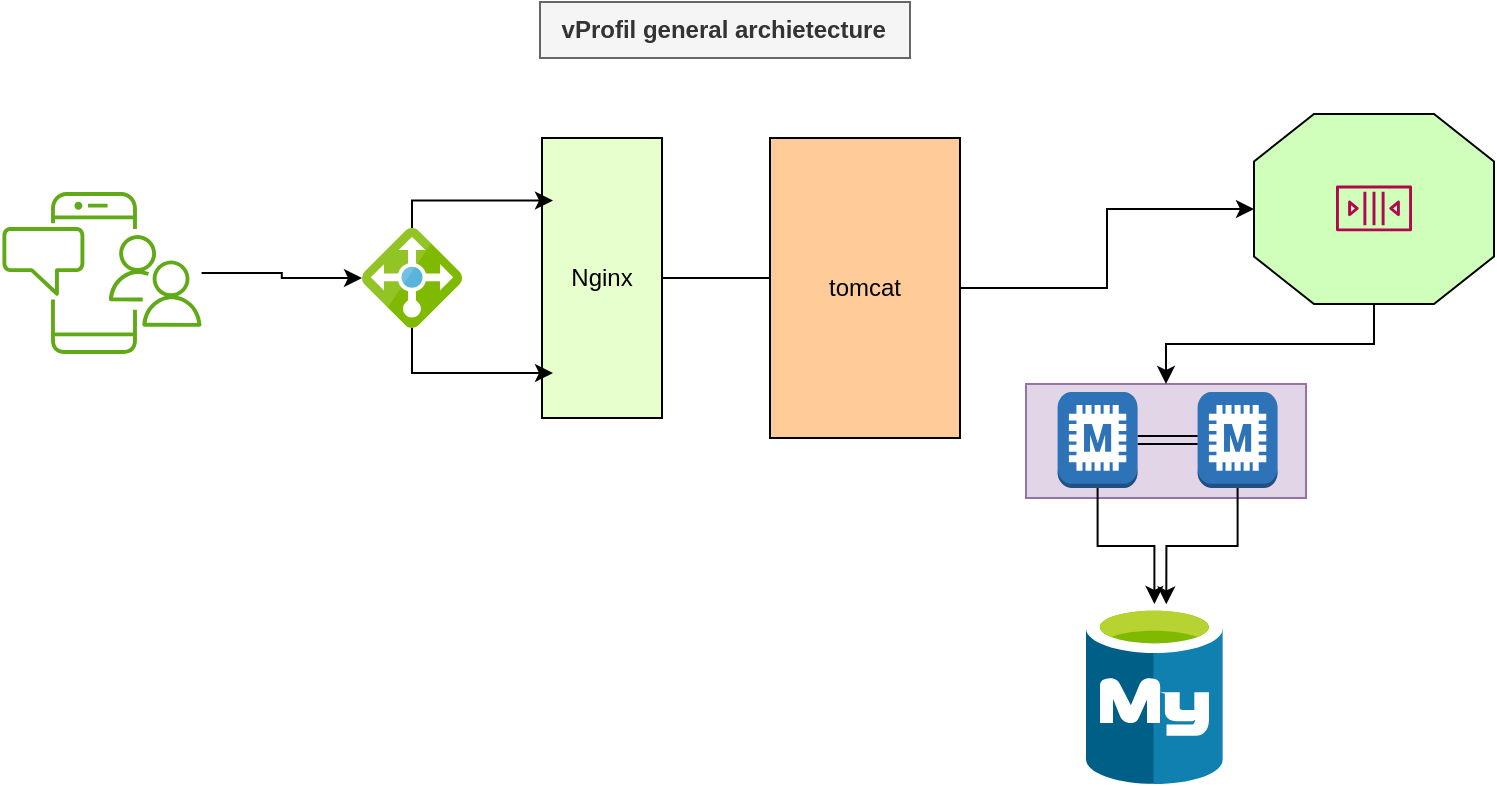 <mxfile version="21.1.8" type="github" pages="3">
  <diagram id="Ht1M8jgEwFfnCIfOTk4-" name="vprofile general arch">
    <mxGraphModel dx="1793" dy="1071" grid="0" gridSize="10" guides="1" tooltips="1" connect="1" arrows="1" fold="1" page="1" pageScale="1" pageWidth="1169" pageHeight="827" math="0" shadow="0">
      <root>
        <mxCell id="0" />
        <mxCell id="1" parent="0" />
        <mxCell id="qDzXl6AaSdnfSaJlsPO--55" value="" style="edgeStyle=orthogonalEdgeStyle;rounded=0;orthogonalLoop=1;jettySize=auto;html=1;" parent="1" source="UEzPUAAOIrF-is8g5C7q-110" target="qDzXl6AaSdnfSaJlsPO--54" edge="1">
          <mxGeometry relative="1" as="geometry" />
        </mxCell>
        <mxCell id="UEzPUAAOIrF-is8g5C7q-110" value="data lake console" style="outlineConnect=0;dashed=0;verticalLabelPosition=bottom;verticalAlign=top;align=center;html=1;fontSize=12;fontStyle=0;aspect=fixed;shape=mxgraph.aws4.illustration_notification;pointerEvents=1;labelBackgroundColor=#ffffff;fillColor=#60a917;strokeColor=#2D7600;fontColor=#ffffff;" parent="1" vertex="1">
          <mxGeometry x="186" y="197" width="100" height="81" as="geometry" />
        </mxCell>
        <mxCell id="qDzXl6AaSdnfSaJlsPO--38" value="" style="group" parent="1" vertex="1" connectable="0">
          <mxGeometry x="812" y="158" width="120" height="95" as="geometry" />
        </mxCell>
        <mxCell id="qDzXl6AaSdnfSaJlsPO--25" value="" style="verticalLabelPosition=bottom;verticalAlign=top;html=1;shape=mxgraph.basic.polygon;polyCoords=[[0.25,0],[0.75,0],[1,0.25],[1,0.75],[0.75,1],[0.25,1],[0,0.75],[0,0.25]];polyline=0;fillColor=#CFFFBA;" parent="qDzXl6AaSdnfSaJlsPO--38" vertex="1">
          <mxGeometry width="120.0" height="95" as="geometry" />
        </mxCell>
        <mxCell id="qDzXl6AaSdnfSaJlsPO--26" value="" style="html=1;overflow=block;blockSpacing=1;whiteSpace=wrap;shape=image;fontSize=13;spacing=0;strokeColor=none;strokeOpacity=100;strokeWidth=0;image=https://images.lucid.app/images/5300f3ca-2b64-4451-aa08-53054fb2879f/content;imageAspect=0;lucidId=Dx_LhodISU7r;" parent="qDzXl6AaSdnfSaJlsPO--38" vertex="1">
          <mxGeometry x="15.0" y="11.99" width="90" height="26.748" as="geometry" />
        </mxCell>
        <mxCell id="qDzXl6AaSdnfSaJlsPO--27" value="" style="html=1;overflow=block;blockSpacing=1;whiteSpace=wrap;shape=image;fontSize=13;spacing=0;strokeColor=none;strokeOpacity=100;strokeWidth=0;image=https://images.lucid.app/images/5300f3ca-2b64-4451-aa08-53054fb2879f/content;imageAspect=0;lucidId=Dx_LhodISU7r;" parent="qDzXl6AaSdnfSaJlsPO--38" vertex="1">
          <mxGeometry x="15.0" y="56.032" width="90" height="26.748" as="geometry" />
        </mxCell>
        <mxCell id="qDzXl6AaSdnfSaJlsPO--52" value="" style="sketch=0;outlineConnect=0;fontColor=#232F3E;gradientColor=none;fillColor=#B0084D;strokeColor=none;dashed=0;verticalLabelPosition=bottom;verticalAlign=top;align=center;html=1;fontSize=12;fontStyle=0;aspect=fixed;pointerEvents=1;shape=mxgraph.aws4.queue;" parent="qDzXl6AaSdnfSaJlsPO--38" vertex="1">
          <mxGeometry x="40.996" y="35.765" width="38.018" height="22.909" as="geometry" />
        </mxCell>
        <mxCell id="qDzXl6AaSdnfSaJlsPO--39" value="" style="group" parent="1" vertex="1" connectable="0">
          <mxGeometry x="456" y="170" width="60" height="140" as="geometry" />
        </mxCell>
        <mxCell id="qDzXl6AaSdnfSaJlsPO--37" value="" style="group;fillColor=#99FFFF;container=0;" parent="qDzXl6AaSdnfSaJlsPO--39" vertex="1" connectable="0">
          <mxGeometry width="60" height="140" as="geometry" />
        </mxCell>
        <mxCell id="qDzXl6AaSdnfSaJlsPO--61" style="edgeStyle=orthogonalEdgeStyle;rounded=0;orthogonalLoop=1;jettySize=auto;html=1;" parent="qDzXl6AaSdnfSaJlsPO--39" source="qDzXl6AaSdnfSaJlsPO--33" edge="1">
          <mxGeometry relative="1" as="geometry">
            <mxPoint x="160" y="70" as="targetPoint" />
          </mxGeometry>
        </mxCell>
        <mxCell id="qDzXl6AaSdnfSaJlsPO--33" value="Nginx" style="rounded=0;whiteSpace=wrap;html=1;container=0;fillColor=#E6FFCC;" parent="qDzXl6AaSdnfSaJlsPO--39" vertex="1">
          <mxGeometry width="60" height="140" as="geometry" />
        </mxCell>
        <mxCell id="qDzXl6AaSdnfSaJlsPO--34" value="" style="html=1;overflow=block;blockSpacing=1;whiteSpace=wrap;shape=image;fontSize=13;spacing=0;strokeColor=none;strokeOpacity=100;strokeWidth=0;image=https://images.lucid.app/images/f06174b3-3234-4e07-870f-1be48ffbf857/content;imageAspect=0;lucidId=fR_Ll.q9rQMU;container=0;" parent="qDzXl6AaSdnfSaJlsPO--39" vertex="1">
          <mxGeometry x="5.5" y="77.75" width="49" height="53" as="geometry" />
        </mxCell>
        <mxCell id="qDzXl6AaSdnfSaJlsPO--35" value="" style="html=1;overflow=block;blockSpacing=1;whiteSpace=wrap;shape=image;fontSize=13;spacing=0;strokeColor=none;strokeOpacity=100;strokeWidth=0;image=https://images.lucid.app/images/f06174b3-3234-4e07-870f-1be48ffbf857/content;imageAspect=0;lucidId=fR_Ll.q9rQMU;container=0;" parent="qDzXl6AaSdnfSaJlsPO--39" vertex="1">
          <mxGeometry x="5.5" y="10" width="49" height="42.5" as="geometry" />
        </mxCell>
        <mxCell id="qDzXl6AaSdnfSaJlsPO--40" value="" style="group" parent="1" vertex="1" connectable="0">
          <mxGeometry x="570" y="170" width="95" height="150" as="geometry" />
        </mxCell>
        <mxCell id="qDzXl6AaSdnfSaJlsPO--20" value="" style="group;fillColor=#99CCFF;container=0;" parent="qDzXl6AaSdnfSaJlsPO--40" vertex="1" connectable="0">
          <mxGeometry width="95" height="150" as="geometry" />
        </mxCell>
        <mxCell id="qDzXl6AaSdnfSaJlsPO--15" value="tomcat" style="rounded=0;whiteSpace=wrap;html=1;fillColor=#FFCC99;" parent="qDzXl6AaSdnfSaJlsPO--40" vertex="1">
          <mxGeometry width="95" height="150" as="geometry" />
        </mxCell>
        <mxCell id="qDzXl6AaSdnfSaJlsPO--16" value="" style="html=1;overflow=block;blockSpacing=1;whiteSpace=wrap;shape=image;fontSize=13;spacing=0;strokeColor=none;strokeOpacity=100;strokeWidth=0;image=https://images.lucid.app/images/cee71914-ab3a-496f-8bbd-726f49341dd3/content;imageAspect=0;lucidId=2N_LqRLpsB~F;" parent="qDzXl6AaSdnfSaJlsPO--40" vertex="1">
          <mxGeometry x="10" y="10" width="75" height="53" as="geometry" />
        </mxCell>
        <mxCell id="qDzXl6AaSdnfSaJlsPO--17" value="" style="html=1;overflow=block;blockSpacing=1;whiteSpace=wrap;shape=image;fontSize=13;spacing=0;strokeColor=none;strokeOpacity=100;strokeWidth=0;image=https://images.lucid.app/images/cee71914-ab3a-496f-8bbd-726f49341dd3/content;imageAspect=0;lucidId=2N_LqRLpsB~F;" parent="qDzXl6AaSdnfSaJlsPO--40" vertex="1">
          <mxGeometry x="10" y="97" width="75" height="53" as="geometry" />
        </mxCell>
        <mxCell id="qDzXl6AaSdnfSaJlsPO--48" value="" style="image;sketch=0;aspect=fixed;html=1;points=[];align=center;fontSize=12;image=img/lib/mscae/Azure_Database_for_MySQL_servers.svg;" parent="1" vertex="1">
          <mxGeometry x="728" y="403" width="68.4" height="90" as="geometry" />
        </mxCell>
        <mxCell id="qDzXl6AaSdnfSaJlsPO--56" style="edgeStyle=orthogonalEdgeStyle;rounded=0;orthogonalLoop=1;jettySize=auto;html=1;entryX=0;entryY=0.5;entryDx=0;entryDy=0;" parent="1" source="qDzXl6AaSdnfSaJlsPO--54" target="qDzXl6AaSdnfSaJlsPO--35" edge="1">
          <mxGeometry relative="1" as="geometry">
            <Array as="points">
              <mxPoint x="391" y="201" />
            </Array>
          </mxGeometry>
        </mxCell>
        <mxCell id="qDzXl6AaSdnfSaJlsPO--57" style="edgeStyle=orthogonalEdgeStyle;rounded=0;orthogonalLoop=1;jettySize=auto;html=1;entryX=0;entryY=0.75;entryDx=0;entryDy=0;" parent="1" source="qDzXl6AaSdnfSaJlsPO--54" target="qDzXl6AaSdnfSaJlsPO--34" edge="1">
          <mxGeometry relative="1" as="geometry">
            <Array as="points">
              <mxPoint x="391" y="288" />
            </Array>
          </mxGeometry>
        </mxCell>
        <mxCell id="qDzXl6AaSdnfSaJlsPO--54" value="" style="image;sketch=0;aspect=fixed;html=1;points=[];align=center;fontSize=12;image=img/lib/mscae/Load_Balancer_feature.svg;" parent="1" vertex="1">
          <mxGeometry x="366" y="215" width="50" height="50" as="geometry" />
        </mxCell>
        <mxCell id="qDzXl6AaSdnfSaJlsPO--62" style="edgeStyle=orthogonalEdgeStyle;rounded=0;orthogonalLoop=1;jettySize=auto;html=1;" parent="1" source="qDzXl6AaSdnfSaJlsPO--15" target="qDzXl6AaSdnfSaJlsPO--25" edge="1">
          <mxGeometry relative="1" as="geometry" />
        </mxCell>
        <mxCell id="qDzXl6AaSdnfSaJlsPO--63" value="" style="group" parent="1" vertex="1" connectable="0">
          <mxGeometry x="698" y="293" width="140" height="57" as="geometry" />
        </mxCell>
        <mxCell id="qDzXl6AaSdnfSaJlsPO--42" value="" style="rounded=0;whiteSpace=wrap;html=1;fillColor=#e1d5e7;strokeColor=#9673a6;" parent="qDzXl6AaSdnfSaJlsPO--63" vertex="1">
          <mxGeometry width="140" height="57" as="geometry" />
        </mxCell>
        <mxCell id="qDzXl6AaSdnfSaJlsPO--50" value="" style="outlineConnect=0;dashed=0;verticalLabelPosition=bottom;verticalAlign=top;align=center;html=1;shape=mxgraph.aws3.memcached;fillColor=#2E73B8;gradientColor=none;" parent="qDzXl6AaSdnfSaJlsPO--63" vertex="1">
          <mxGeometry x="85.8" y="4" width="40" height="48" as="geometry" />
        </mxCell>
        <mxCell id="qDzXl6AaSdnfSaJlsPO--65" style="edgeStyle=orthogonalEdgeStyle;rounded=0;orthogonalLoop=1;jettySize=auto;html=1;exitX=1;exitY=0.5;exitDx=0;exitDy=0;exitPerimeter=0;entryX=0;entryY=0.5;entryDx=0;entryDy=0;entryPerimeter=0;shape=link;" parent="qDzXl6AaSdnfSaJlsPO--63" source="qDzXl6AaSdnfSaJlsPO--51" target="qDzXl6AaSdnfSaJlsPO--50" edge="1">
          <mxGeometry relative="1" as="geometry" />
        </mxCell>
        <mxCell id="qDzXl6AaSdnfSaJlsPO--51" value="" style="outlineConnect=0;dashed=0;verticalLabelPosition=bottom;verticalAlign=top;align=center;html=1;shape=mxgraph.aws3.memcached;fillColor=#2E73B8;gradientColor=none;" parent="qDzXl6AaSdnfSaJlsPO--63" vertex="1">
          <mxGeometry x="15.8" y="4" width="40" height="48" as="geometry" />
        </mxCell>
        <mxCell id="qDzXl6AaSdnfSaJlsPO--64" style="edgeStyle=orthogonalEdgeStyle;rounded=0;orthogonalLoop=1;jettySize=auto;html=1;" parent="1" source="qDzXl6AaSdnfSaJlsPO--25" target="qDzXl6AaSdnfSaJlsPO--42" edge="1">
          <mxGeometry relative="1" as="geometry" />
        </mxCell>
        <mxCell id="qDzXl6AaSdnfSaJlsPO--68" style="edgeStyle=orthogonalEdgeStyle;rounded=0;orthogonalLoop=1;jettySize=auto;html=1;" parent="1" source="qDzXl6AaSdnfSaJlsPO--51" target="qDzXl6AaSdnfSaJlsPO--48" edge="1">
          <mxGeometry relative="1" as="geometry" />
        </mxCell>
        <mxCell id="qDzXl6AaSdnfSaJlsPO--69" style="edgeStyle=orthogonalEdgeStyle;rounded=0;orthogonalLoop=1;jettySize=auto;html=1;entryX=0.587;entryY=0.002;entryDx=0;entryDy=0;entryPerimeter=0;" parent="1" source="qDzXl6AaSdnfSaJlsPO--50" target="qDzXl6AaSdnfSaJlsPO--48" edge="1">
          <mxGeometry relative="1" as="geometry" />
        </mxCell>
        <mxCell id="9_Hx55ZVOrY66UWeNCDc-1" value="vProfil general archietecture&amp;nbsp;" style="text;html=1;align=center;verticalAlign=middle;resizable=0;points=[];autosize=1;fillColor=#f5f5f5;fontColor=#333333;strokeColor=#666666;labelBackgroundColor=none;labelBorderColor=none;spacing=3;fontStyle=1" parent="1" vertex="1">
          <mxGeometry x="455" y="102" width="185" height="28" as="geometry" />
        </mxCell>
      </root>
    </mxGraphModel>
  </diagram>
  <diagram id="Fu_wNLVqS7WkkFUinSUa" name="aws -list&amp;shift">
    <mxGraphModel dx="986" dy="589" grid="0" gridSize="10" guides="1" tooltips="1" connect="1" arrows="1" fold="1" page="1" pageScale="1" pageWidth="827" pageHeight="1169" math="0" shadow="0">
      <root>
        <mxCell id="0" />
        <mxCell id="1" parent="0" />
        <mxCell id="zzdkhWfqqtoj1ztilGZg-1" value="" style="edgeStyle=orthogonalEdgeStyle;rounded=0;orthogonalLoop=1;jettySize=auto;html=1;" parent="1" source="zzdkhWfqqtoj1ztilGZg-2" target="zzdkhWfqqtoj1ztilGZg-22" edge="1">
          <mxGeometry relative="1" as="geometry" />
        </mxCell>
        <mxCell id="zzdkhWfqqtoj1ztilGZg-2" value="data lake console" style="outlineConnect=0;dashed=0;verticalLabelPosition=bottom;verticalAlign=top;align=center;html=1;fontSize=12;fontStyle=0;aspect=fixed;shape=mxgraph.aws4.illustration_notification;pointerEvents=1;labelBackgroundColor=#ffffff;fillColor=#60a917;strokeColor=#2D7600;fontColor=#ffffff;" parent="1" vertex="1">
          <mxGeometry x="119" y="195" width="100" height="81" as="geometry" />
        </mxCell>
        <mxCell id="zzdkhWfqqtoj1ztilGZg-19" value="" style="image;sketch=0;aspect=fixed;html=1;points=[];align=center;fontSize=12;image=img/lib/mscae/Azure_Database_for_MySQL_servers.svg;" parent="1" vertex="1">
          <mxGeometry x="585.9" y="381" width="44.2" height="58.16" as="geometry" />
        </mxCell>
        <mxCell id="kEHmJOIidlo44beS5Q9--8" value="" style="edgeStyle=orthogonalEdgeStyle;rounded=0;orthogonalLoop=1;jettySize=auto;html=1;" parent="1" source="zzdkhWfqqtoj1ztilGZg-22" target="zzdkhWfqqtoj1ztilGZg-18" edge="1">
          <mxGeometry relative="1" as="geometry" />
        </mxCell>
        <mxCell id="zzdkhWfqqtoj1ztilGZg-22" value="" style="image;sketch=0;aspect=fixed;html=1;points=[];align=center;fontSize=12;image=img/lib/mscae/Load_Balancer_feature.svg;" parent="1" vertex="1">
          <mxGeometry x="289" y="210.5" width="50" height="50" as="geometry" />
        </mxCell>
        <mxCell id="zzdkhWfqqtoj1ztilGZg-23" style="edgeStyle=orthogonalEdgeStyle;rounded=0;orthogonalLoop=1;jettySize=auto;html=1;" parent="1" source="zzdkhWfqqtoj1ztilGZg-16" target="zzdkhWfqqtoj1ztilGZg-4" edge="1">
          <mxGeometry relative="1" as="geometry" />
        </mxCell>
        <mxCell id="zzdkhWfqqtoj1ztilGZg-32" value="aws vProfil archietecture&amp;nbsp;" style="text;html=1;align=center;verticalAlign=middle;resizable=0;points=[];autosize=1;fillColor=#f5f5f5;fontColor=#333333;strokeColor=#666666;labelBackgroundColor=none;labelBorderColor=none;spacing=3;fontStyle=1" parent="1" vertex="1">
          <mxGeometry x="347" y="144" width="165" height="28" as="geometry" />
        </mxCell>
        <mxCell id="kEHmJOIidlo44beS5Q9--7" value="" style="edgeStyle=orthogonalEdgeStyle;rounded=0;orthogonalLoop=1;jettySize=auto;html=1;" parent="1" source="zzdkhWfqqtoj1ztilGZg-5" target="kEHmJOIidlo44beS5Q9--3" edge="1">
          <mxGeometry relative="1" as="geometry" />
        </mxCell>
        <mxCell id="kEHmJOIidlo44beS5Q9--6" value="" style="edgeStyle=orthogonalEdgeStyle;rounded=0;orthogonalLoop=1;jettySize=auto;html=1;" parent="1" source="kEHmJOIidlo44beS5Q9--3" target="zzdkhWfqqtoj1ztilGZg-19" edge="1">
          <mxGeometry relative="1" as="geometry" />
        </mxCell>
        <mxCell id="kEHmJOIidlo44beS5Q9--3" value="" style="outlineConnect=0;dashed=0;verticalLabelPosition=bottom;verticalAlign=top;align=center;html=1;shape=mxgraph.aws3.memcached;fillColor=#2E73B8;gradientColor=none;" parent="1" vertex="1">
          <mxGeometry x="588" y="293" width="40" height="48" as="geometry" />
        </mxCell>
        <mxCell id="kEHmJOIidlo44beS5Q9--9" value="" style="group" parent="1" vertex="1" connectable="0">
          <mxGeometry x="389" y="201" width="92" height="69" as="geometry" />
        </mxCell>
        <mxCell id="zzdkhWfqqtoj1ztilGZg-16" value="tomcat" style="rounded=0;whiteSpace=wrap;html=1;fillColor=#FFCC99;container=0;" parent="kEHmJOIidlo44beS5Q9--9" vertex="1">
          <mxGeometry width="92" height="69" as="geometry" />
        </mxCell>
        <mxCell id="zzdkhWfqqtoj1ztilGZg-18" value="" style="html=1;overflow=block;blockSpacing=1;whiteSpace=wrap;shape=image;fontSize=13;spacing=0;strokeColor=none;strokeOpacity=100;strokeWidth=0;image=https://images.lucid.app/images/cee71914-ab3a-496f-8bbd-726f49341dd3/content;imageAspect=0;lucidId=2N_LqRLpsB~F;container=0;" parent="kEHmJOIidlo44beS5Q9--9" vertex="1">
          <mxGeometry x="9" y="5" width="75" height="59.79" as="geometry" />
        </mxCell>
        <mxCell id="kEHmJOIidlo44beS5Q9--10" value="" style="group" parent="1" vertex="1" connectable="0">
          <mxGeometry x="548" y="211" width="120" height="37" as="geometry" />
        </mxCell>
        <mxCell id="zzdkhWfqqtoj1ztilGZg-4" value="" style="verticalLabelPosition=bottom;verticalAlign=top;html=1;shape=mxgraph.basic.polygon;polyCoords=[[0.25,0],[0.75,0],[1,0.25],[1,0.75],[0.75,1],[0.25,1],[0,0.75],[0,0.25]];polyline=0;fillColor=#CFFFBA;" parent="kEHmJOIidlo44beS5Q9--10" vertex="1">
          <mxGeometry width="120" height="37" as="geometry" />
        </mxCell>
        <mxCell id="zzdkhWfqqtoj1ztilGZg-5" value="" style="html=1;overflow=block;blockSpacing=1;whiteSpace=wrap;shape=image;fontSize=13;spacing=0;strokeColor=none;strokeOpacity=100;strokeWidth=0;image=https://images.lucid.app/images/5300f3ca-2b64-4451-aa08-53054fb2879f/content;imageAspect=0;lucidId=Dx_LhodISU7r;" parent="kEHmJOIidlo44beS5Q9--10" vertex="1">
          <mxGeometry x="15" y="6.56" width="90" height="23.88" as="geometry" />
        </mxCell>
        <mxCell id="kEHmJOIidlo44beS5Q9--11" value="app01.vprofile.in" style="text;html=1;align=center;verticalAlign=middle;resizable=0;points=[];autosize=1;strokeColor=none;fillColor=none;" parent="1" vertex="1">
          <mxGeometry x="382" y="175" width="106" height="26" as="geometry" />
        </mxCell>
        <mxCell id="kEHmJOIidlo44beS5Q9--12" value="db01.vprofile.in" style="text;html=1;align=center;verticalAlign=middle;resizable=0;points=[];autosize=1;strokeColor=none;fillColor=none;" parent="1" vertex="1">
          <mxGeometry x="563" y="436" width="99" height="26" as="geometry" />
        </mxCell>
        <mxCell id="kEHmJOIidlo44beS5Q9--13" value="rmq01.vprofile.in" style="text;html=1;align=center;verticalAlign=middle;resizable=0;points=[];autosize=1;strokeColor=none;fillColor=none;" parent="1" vertex="1">
          <mxGeometry x="555" y="182" width="107" height="26" as="geometry" />
        </mxCell>
        <mxCell id="kEHmJOIidlo44beS5Q9--14" value="mc01.vprofile.in" style="text;html=1;align=center;verticalAlign=middle;resizable=0;points=[];autosize=1;strokeColor=none;fillColor=none;" parent="1" vertex="1">
          <mxGeometry x="632" y="304" width="102" height="26" as="geometry" />
        </mxCell>
        <mxCell id="kEHmJOIidlo44beS5Q9--15" value="ELB" style="text;html=1;align=center;verticalAlign=middle;resizable=0;points=[];autosize=1;strokeColor=none;fillColor=none;" parent="1" vertex="1">
          <mxGeometry x="289" y="264" width="41" height="26" as="geometry" />
        </mxCell>
      </root>
    </mxGraphModel>
  </diagram>
  <diagram name="aws -cloudNative" id="Iz_eOtVauuuZs7KOPXU4">
    <mxGraphModel dx="822" dy="491" grid="0" gridSize="10" guides="1" tooltips="1" connect="1" arrows="1" fold="1" page="1" pageScale="1" pageWidth="827" pageHeight="1169" math="0" shadow="0">
      <root>
        <mxCell id="awVEO1vyp6gTaLAz7ZY--0" />
        <mxCell id="awVEO1vyp6gTaLAz7ZY--1" parent="awVEO1vyp6gTaLAz7ZY--0" />
        <mxCell id="0TpaS4ic93_UTmD4YqOp-32" style="edgeStyle=orthogonalEdgeStyle;rounded=0;orthogonalLoop=1;jettySize=auto;html=1;entryX=0.29;entryY=0.5;entryDx=0;entryDy=0;entryPerimeter=0;" edge="1" parent="awVEO1vyp6gTaLAz7ZY--1" source="awVEO1vyp6gTaLAz7ZY--3" target="0TpaS4ic93_UTmD4YqOp-0">
          <mxGeometry relative="1" as="geometry" />
        </mxCell>
        <mxCell id="awVEO1vyp6gTaLAz7ZY--3" value="data lake console" style="outlineConnect=0;dashed=0;verticalLabelPosition=bottom;verticalAlign=top;align=center;html=1;fontSize=12;fontStyle=0;aspect=fixed;shape=mxgraph.aws4.illustration_notification;pointerEvents=1;labelBackgroundColor=#ffffff;fillColor=#60a917;strokeColor=#2D7600;fontColor=#ffffff;" vertex="1" parent="awVEO1vyp6gTaLAz7ZY--1">
          <mxGeometry x="107" y="302.14" width="32.44" height="26.28" as="geometry" />
        </mxCell>
        <mxCell id="awVEO1vyp6gTaLAz7ZY--8" value="umer aws cloudNatic Architecture&amp;nbsp;" style="text;html=1;align=center;verticalAlign=middle;resizable=0;points=[];autosize=1;fillColor=#f5f5f5;fontColor=#333333;strokeColor=#666666;labelBackgroundColor=none;labelBorderColor=none;spacing=3;fontStyle=1" vertex="1" parent="awVEO1vyp6gTaLAz7ZY--1">
          <mxGeometry x="330" y="111" width="217" height="28" as="geometry" />
        </mxCell>
        <mxCell id="0TpaS4ic93_UTmD4YqOp-44" value="" style="edgeStyle=orthogonalEdgeStyle;rounded=0;orthogonalLoop=1;jettySize=auto;html=1;" edge="1" parent="awVEO1vyp6gTaLAz7ZY--1" source="awVEO1vyp6gTaLAz7ZY--11" target="0TpaS4ic93_UTmD4YqOp-43">
          <mxGeometry relative="1" as="geometry" />
        </mxCell>
        <mxCell id="awVEO1vyp6gTaLAz7ZY--11" value="" style="outlineConnect=0;dashed=0;verticalLabelPosition=bottom;verticalAlign=top;align=center;html=1;shape=mxgraph.aws3.memcached;fillColor=#2E73B8;gradientColor=none;" vertex="1" parent="awVEO1vyp6gTaLAz7ZY--1">
          <mxGeometry x="393" y="479" width="27" height="29" as="geometry" />
        </mxCell>
        <mxCell id="awVEO1vyp6gTaLAz7ZY--19" value="db01.vprofile.in" style="text;html=1;align=center;verticalAlign=middle;resizable=0;points=[];autosize=1;strokeColor=none;fillColor=none;" vertex="1" parent="awVEO1vyp6gTaLAz7ZY--1">
          <mxGeometry x="333.05" y="589.5" width="99" height="26" as="geometry" />
        </mxCell>
        <mxCell id="awVEO1vyp6gTaLAz7ZY--21" value="mc01.vprofile.in" style="text;html=1;align=center;verticalAlign=middle;resizable=0;points=[];autosize=1;strokeColor=none;fillColor=none;" vertex="1" parent="awVEO1vyp6gTaLAz7ZY--1">
          <mxGeometry x="490" y="583" width="102" height="26" as="geometry" />
        </mxCell>
        <mxCell id="0TpaS4ic93_UTmD4YqOp-14" value="" style="edgeStyle=orthogonalEdgeStyle;rounded=0;orthogonalLoop=1;jettySize=auto;html=1;" edge="1" parent="awVEO1vyp6gTaLAz7ZY--1" source="0TpaS4ic93_UTmD4YqOp-0" target="0TpaS4ic93_UTmD4YqOp-2">
          <mxGeometry relative="1" as="geometry" />
        </mxCell>
        <mxCell id="0TpaS4ic93_UTmD4YqOp-0" value="" style="outlineConnect=0;dashed=0;verticalLabelPosition=bottom;verticalAlign=top;align=center;html=1;shape=mxgraph.aws3.route_53;fillColor=#F58536;gradientColor=none;" vertex="1" parent="awVEO1vyp6gTaLAz7ZY--1">
          <mxGeometry x="179" y="297.53" width="28" height="35.5" as="geometry" />
        </mxCell>
        <mxCell id="0TpaS4ic93_UTmD4YqOp-17" value="" style="edgeStyle=orthogonalEdgeStyle;rounded=0;orthogonalLoop=1;jettySize=auto;html=1;" edge="1" parent="awVEO1vyp6gTaLAz7ZY--1" source="0TpaS4ic93_UTmD4YqOp-2" target="0TpaS4ic93_UTmD4YqOp-3">
          <mxGeometry relative="1" as="geometry" />
        </mxCell>
        <mxCell id="0TpaS4ic93_UTmD4YqOp-2" value="" style="outlineConnect=0;dashed=0;verticalLabelPosition=bottom;verticalAlign=top;align=center;html=1;shape=mxgraph.aws3.cloudfront;fillColor=#F58536;gradientColor=none;" vertex="1" parent="awVEO1vyp6gTaLAz7ZY--1">
          <mxGeometry x="244" y="295.5" width="33" height="41" as="geometry" />
        </mxCell>
        <mxCell id="0TpaS4ic93_UTmD4YqOp-18" value="" style="edgeStyle=orthogonalEdgeStyle;rounded=0;orthogonalLoop=1;jettySize=auto;html=1;" edge="1" parent="awVEO1vyp6gTaLAz7ZY--1" source="0TpaS4ic93_UTmD4YqOp-3" target="awVEO1vyp6gTaLAz7ZY--14">
          <mxGeometry relative="1" as="geometry" />
        </mxCell>
        <mxCell id="0TpaS4ic93_UTmD4YqOp-3" value="" style="outlineConnect=0;dashed=0;verticalLabelPosition=bottom;verticalAlign=top;align=center;html=1;shape=mxgraph.aws3.application_load_balancer;fillColor=#F58534;gradientColor=none;" vertex="1" parent="awVEO1vyp6gTaLAz7ZY--1">
          <mxGeometry x="345" y="305" width="29" height="23" as="geometry" />
        </mxCell>
        <mxCell id="0TpaS4ic93_UTmD4YqOp-22" style="edgeStyle=orthogonalEdgeStyle;rounded=0;orthogonalLoop=1;jettySize=auto;html=1;dashed=1;" edge="1" parent="awVEO1vyp6gTaLAz7ZY--1" source="0TpaS4ic93_UTmD4YqOp-4" target="0TpaS4ic93_UTmD4YqOp-5">
          <mxGeometry relative="1" as="geometry" />
        </mxCell>
        <mxCell id="0TpaS4ic93_UTmD4YqOp-23" style="edgeStyle=orthogonalEdgeStyle;orthogonalLoop=1;jettySize=auto;html=1;curved=1;dashed=1;" edge="1" parent="awVEO1vyp6gTaLAz7ZY--1" source="0TpaS4ic93_UTmD4YqOp-4" target="0TpaS4ic93_UTmD4YqOp-3">
          <mxGeometry relative="1" as="geometry">
            <Array as="points">
              <mxPoint x="438" y="178" />
              <mxPoint x="438" y="232" />
              <mxPoint x="360" y="232" />
            </Array>
          </mxGeometry>
        </mxCell>
        <mxCell id="0TpaS4ic93_UTmD4YqOp-4" value="" style="outlineConnect=0;dashed=0;verticalLabelPosition=bottom;verticalAlign=top;align=center;html=1;shape=mxgraph.aws3.cloudwatch;fillColor=#759C3E;gradientColor=none;" vertex="1" parent="awVEO1vyp6gTaLAz7ZY--1">
          <mxGeometry x="452" y="162" width="40" height="25" as="geometry" />
        </mxCell>
        <mxCell id="0TpaS4ic93_UTmD4YqOp-8" value="" style="rounded=0;whiteSpace=wrap;html=1;fillStyle=zigzag-line;gradientColor=default;fillColor=none;strokeColor=default;" vertex="1" parent="awVEO1vyp6gTaLAz7ZY--1">
          <mxGeometry x="318" y="212" width="227" height="164" as="geometry" />
        </mxCell>
        <mxCell id="0TpaS4ic93_UTmD4YqOp-9" value="" style="outlineConnect=0;dashed=0;verticalLabelPosition=bottom;verticalAlign=top;align=center;html=1;shape=mxgraph.aws3.route_53;fillColor=#F58536;gradientColor=none;" vertex="1" parent="awVEO1vyp6gTaLAz7ZY--1">
          <mxGeometry x="318" y="202" width="21" height="21.5" as="geometry" />
        </mxCell>
        <mxCell id="0TpaS4ic93_UTmD4YqOp-25" value="" style="edgeStyle=orthogonalEdgeStyle;rounded=0;orthogonalLoop=1;jettySize=auto;html=1;" edge="1" parent="awVEO1vyp6gTaLAz7ZY--1" source="0TpaS4ic93_UTmD4YqOp-10" target="0TpaS4ic93_UTmD4YqOp-12">
          <mxGeometry relative="1" as="geometry" />
        </mxCell>
        <mxCell id="0TpaS4ic93_UTmD4YqOp-10" value="" style="sketch=0;points=[[0,0,0],[0.25,0,0],[0.5,0,0],[0.75,0,0],[1,0,0],[0,1,0],[0.25,1,0],[0.5,1,0],[0.75,1,0],[1,1,0],[0,0.25,0],[0,0.5,0],[0,0.75,0],[1,0.25,0],[1,0.5,0],[1,0.75,0]];outlineConnect=0;fontColor=#232F3E;gradientColor=#FF4F8B;gradientDirection=north;fillColor=#BC1356;strokeColor=#ffffff;dashed=0;verticalLabelPosition=bottom;verticalAlign=top;align=center;html=1;fontSize=12;fontStyle=0;aspect=fixed;shape=mxgraph.aws4.resourceIcon;resIcon=mxgraph.aws4.mq;" vertex="1" parent="awVEO1vyp6gTaLAz7ZY--1">
          <mxGeometry x="467" y="408" width="36" height="36" as="geometry" />
        </mxCell>
        <mxCell id="0TpaS4ic93_UTmD4YqOp-26" value="" style="edgeStyle=orthogonalEdgeStyle;rounded=0;orthogonalLoop=1;jettySize=auto;html=1;" edge="1" parent="awVEO1vyp6gTaLAz7ZY--1" source="0TpaS4ic93_UTmD4YqOp-12" target="awVEO1vyp6gTaLAz7ZY--11">
          <mxGeometry relative="1" as="geometry" />
        </mxCell>
        <mxCell id="0TpaS4ic93_UTmD4YqOp-12" value="" style="outlineConnect=0;dashed=0;verticalLabelPosition=bottom;verticalAlign=top;align=center;html=1;shape=mxgraph.aws3.elasticache;fillColor=#2E73B8;gradientColor=none;" vertex="1" parent="awVEO1vyp6gTaLAz7ZY--1">
          <mxGeometry x="473.13" y="478.71" width="25.75" height="29.29" as="geometry" />
        </mxCell>
        <mxCell id="0TpaS4ic93_UTmD4YqOp-16" value="" style="group" vertex="1" connectable="0" parent="awVEO1vyp6gTaLAz7ZY--1">
          <mxGeometry x="455" y="279" width="63" height="89" as="geometry" />
        </mxCell>
        <mxCell id="0TpaS4ic93_UTmD4YqOp-5" value="" style="outlineConnect=0;dashed=0;verticalLabelPosition=bottom;verticalAlign=top;align=center;html=1;shape=mxgraph.aws3.instances;fillColor=#F58534;gradientColor=none;" vertex="1" parent="0TpaS4ic93_UTmD4YqOp-16">
          <mxGeometry width="40" height="52" as="geometry" />
        </mxCell>
        <mxCell id="awVEO1vyp6gTaLAz7ZY--14" value="" style="html=1;overflow=block;blockSpacing=1;whiteSpace=wrap;shape=image;fontSize=13;spacing=0;strokeColor=none;strokeOpacity=100;strokeWidth=0;image=https://images.lucid.app/images/cee71914-ab3a-496f-8bbd-726f49341dd3/content;imageAspect=0;lucidId=2N_LqRLpsB~F;container=0;" vertex="1" parent="0TpaS4ic93_UTmD4YqOp-16">
          <mxGeometry x="18" y="25" width="24" height="24" as="geometry" />
        </mxCell>
        <mxCell id="0TpaS4ic93_UTmD4YqOp-6" value="" style="rounded=1;arcSize=10;dashed=1;fillColor=none;gradientColor=none;dashPattern=8 3 1 3;strokeWidth=2;" vertex="1" parent="0TpaS4ic93_UTmD4YqOp-16">
          <mxGeometry x="-13" y="-10" width="76" height="84" as="geometry" />
        </mxCell>
        <mxCell id="0TpaS4ic93_UTmD4YqOp-40" value="Auto Scaling Group" style="text;html=1;align=center;verticalAlign=middle;resizable=0;points=[];autosize=1;strokeColor=none;fillColor=none;fontSize=6;" vertex="1" parent="0TpaS4ic93_UTmD4YqOp-16">
          <mxGeometry x="-13" y="52" width="70" height="19" as="geometry" />
        </mxCell>
        <mxCell id="0TpaS4ic93_UTmD4YqOp-24" value="" style="edgeStyle=orthogonalEdgeStyle;rounded=0;orthogonalLoop=1;jettySize=auto;html=1;" edge="1" parent="awVEO1vyp6gTaLAz7ZY--1" source="awVEO1vyp6gTaLAz7ZY--14" target="0TpaS4ic93_UTmD4YqOp-10">
          <mxGeometry relative="1" as="geometry" />
        </mxCell>
        <mxCell id="0TpaS4ic93_UTmD4YqOp-30" style="edgeStyle=orthogonalEdgeStyle;rounded=0;orthogonalLoop=1;jettySize=auto;html=1;entryX=1;entryY=0.5;entryDx=0;entryDy=0;strokeWidth=1;endSize=5;" edge="1" parent="awVEO1vyp6gTaLAz7ZY--1" source="0TpaS4ic93_UTmD4YqOp-28" target="awVEO1vyp6gTaLAz7ZY--14">
          <mxGeometry relative="1" as="geometry">
            <Array as="points">
              <mxPoint x="578" y="269" />
              <mxPoint x="578" y="316" />
            </Array>
          </mxGeometry>
        </mxCell>
        <mxCell id="0TpaS4ic93_UTmD4YqOp-28" value="" style="outlineConnect=0;dashed=0;verticalLabelPosition=bottom;verticalAlign=top;align=center;html=1;shape=mxgraph.aws3.bucket_with_objects;fillColor=#E05243;gradientColor=none;" vertex="1" parent="awVEO1vyp6gTaLAz7ZY--1">
          <mxGeometry x="607" y="256" width="30" height="26" as="geometry" />
        </mxCell>
        <mxCell id="0TpaS4ic93_UTmD4YqOp-33" value="vprofile.war" style="text;html=1;align=center;verticalAlign=middle;resizable=0;points=[];autosize=1;strokeColor=none;fillColor=none;strokeWidth=0;fontSize=8;" vertex="1" parent="awVEO1vyp6gTaLAz7ZY--1">
          <mxGeometry x="592.5" y="279" width="59" height="22" as="geometry" />
        </mxCell>
        <mxCell id="0TpaS4ic93_UTmD4YqOp-35" value="cloudWatch" style="text;html=1;align=center;verticalAlign=middle;resizable=0;points=[];autosize=1;strokeColor=none;fillColor=none;fontSize=8;" vertex="1" parent="awVEO1vyp6gTaLAz7ZY--1">
          <mxGeometry x="438.88" y="144" width="60" height="22" as="geometry" />
        </mxCell>
        <mxCell id="0TpaS4ic93_UTmD4YqOp-36" value="Route 53" style="text;html=1;align=center;verticalAlign=middle;resizable=0;points=[];autosize=1;strokeColor=none;fillColor=none;fontSize=8;" vertex="1" parent="awVEO1vyp6gTaLAz7ZY--1">
          <mxGeometry x="149" y="339" width="50" height="22" as="geometry" />
        </mxCell>
        <mxCell id="0TpaS4ic93_UTmD4YqOp-37" value="Amazon CloudFront" style="text;html=1;align=center;verticalAlign=middle;resizable=0;points=[];autosize=1;strokeColor=none;fillColor=none;fontSize=6;" vertex="1" parent="awVEO1vyp6gTaLAz7ZY--1">
          <mxGeometry x="229" y="339" width="71" height="19" as="geometry" />
        </mxCell>
        <mxCell id="0TpaS4ic93_UTmD4YqOp-38" value="App load balancer" style="text;html=1;align=center;verticalAlign=middle;resizable=0;points=[];autosize=1;strokeColor=none;fillColor=none;fontSize=7;" vertex="1" parent="awVEO1vyp6gTaLAz7ZY--1">
          <mxGeometry x="322.5" y="328" width="74" height="20" as="geometry" />
        </mxCell>
        <mxCell id="0TpaS4ic93_UTmD4YqOp-39" value="Elastik Beanstack" style="text;html=1;align=center;verticalAlign=middle;resizable=0;points=[];autosize=1;strokeColor=none;fillColor=none;fontSize=7;" vertex="1" parent="awVEO1vyp6gTaLAz7ZY--1">
          <mxGeometry x="411" y="353" width="73" height="20" as="geometry" />
        </mxCell>
        <mxCell id="0TpaS4ic93_UTmD4YqOp-41" value="Amazon MQ" style="text;html=1;align=center;verticalAlign=middle;resizable=0;points=[];autosize=1;strokeColor=none;fillColor=none;fontSize=8;" vertex="1" parent="awVEO1vyp6gTaLAz7ZY--1">
          <mxGeometry x="498.88" y="417" width="62" height="22" as="geometry" />
        </mxCell>
        <mxCell id="0TpaS4ic93_UTmD4YqOp-42" value="ElactiCach" style="text;html=1;align=center;verticalAlign=middle;resizable=0;points=[];autosize=1;strokeColor=none;fillColor=none;fontSize=8;" vertex="1" parent="awVEO1vyp6gTaLAz7ZY--1">
          <mxGeometry x="497" y="482.5" width="56" height="22" as="geometry" />
        </mxCell>
        <mxCell id="0TpaS4ic93_UTmD4YqOp-43" value="" style="outlineConnect=0;dashed=0;verticalLabelPosition=bottom;verticalAlign=top;align=center;html=1;shape=mxgraph.aws3.rds;fillColor=#2E73B8;gradientColor=none;" vertex="1" parent="awVEO1vyp6gTaLAz7ZY--1">
          <mxGeometry x="277" y="464.5" width="63" height="58" as="geometry" />
        </mxCell>
        <mxCell id="0TpaS4ic93_UTmD4YqOp-45" value="Amazon RDS" style="text;html=1;align=center;verticalAlign=middle;resizable=0;points=[];autosize=1;strokeColor=none;fillColor=none;fontSize=8;" vertex="1" parent="awVEO1vyp6gTaLAz7ZY--1">
          <mxGeometry x="273" y="520" width="66" height="22" as="geometry" />
        </mxCell>
        <mxCell id="0TpaS4ic93_UTmD4YqOp-46" value="Memcached" style="text;html=1;align=center;verticalAlign=middle;resizable=0;points=[];autosize=1;strokeColor=none;fillColor=none;fontSize=6;" vertex="1" parent="awVEO1vyp6gTaLAz7ZY--1">
          <mxGeometry x="381.5" y="506.5" width="51" height="19" as="geometry" />
        </mxCell>
      </root>
    </mxGraphModel>
  </diagram>
</mxfile>
